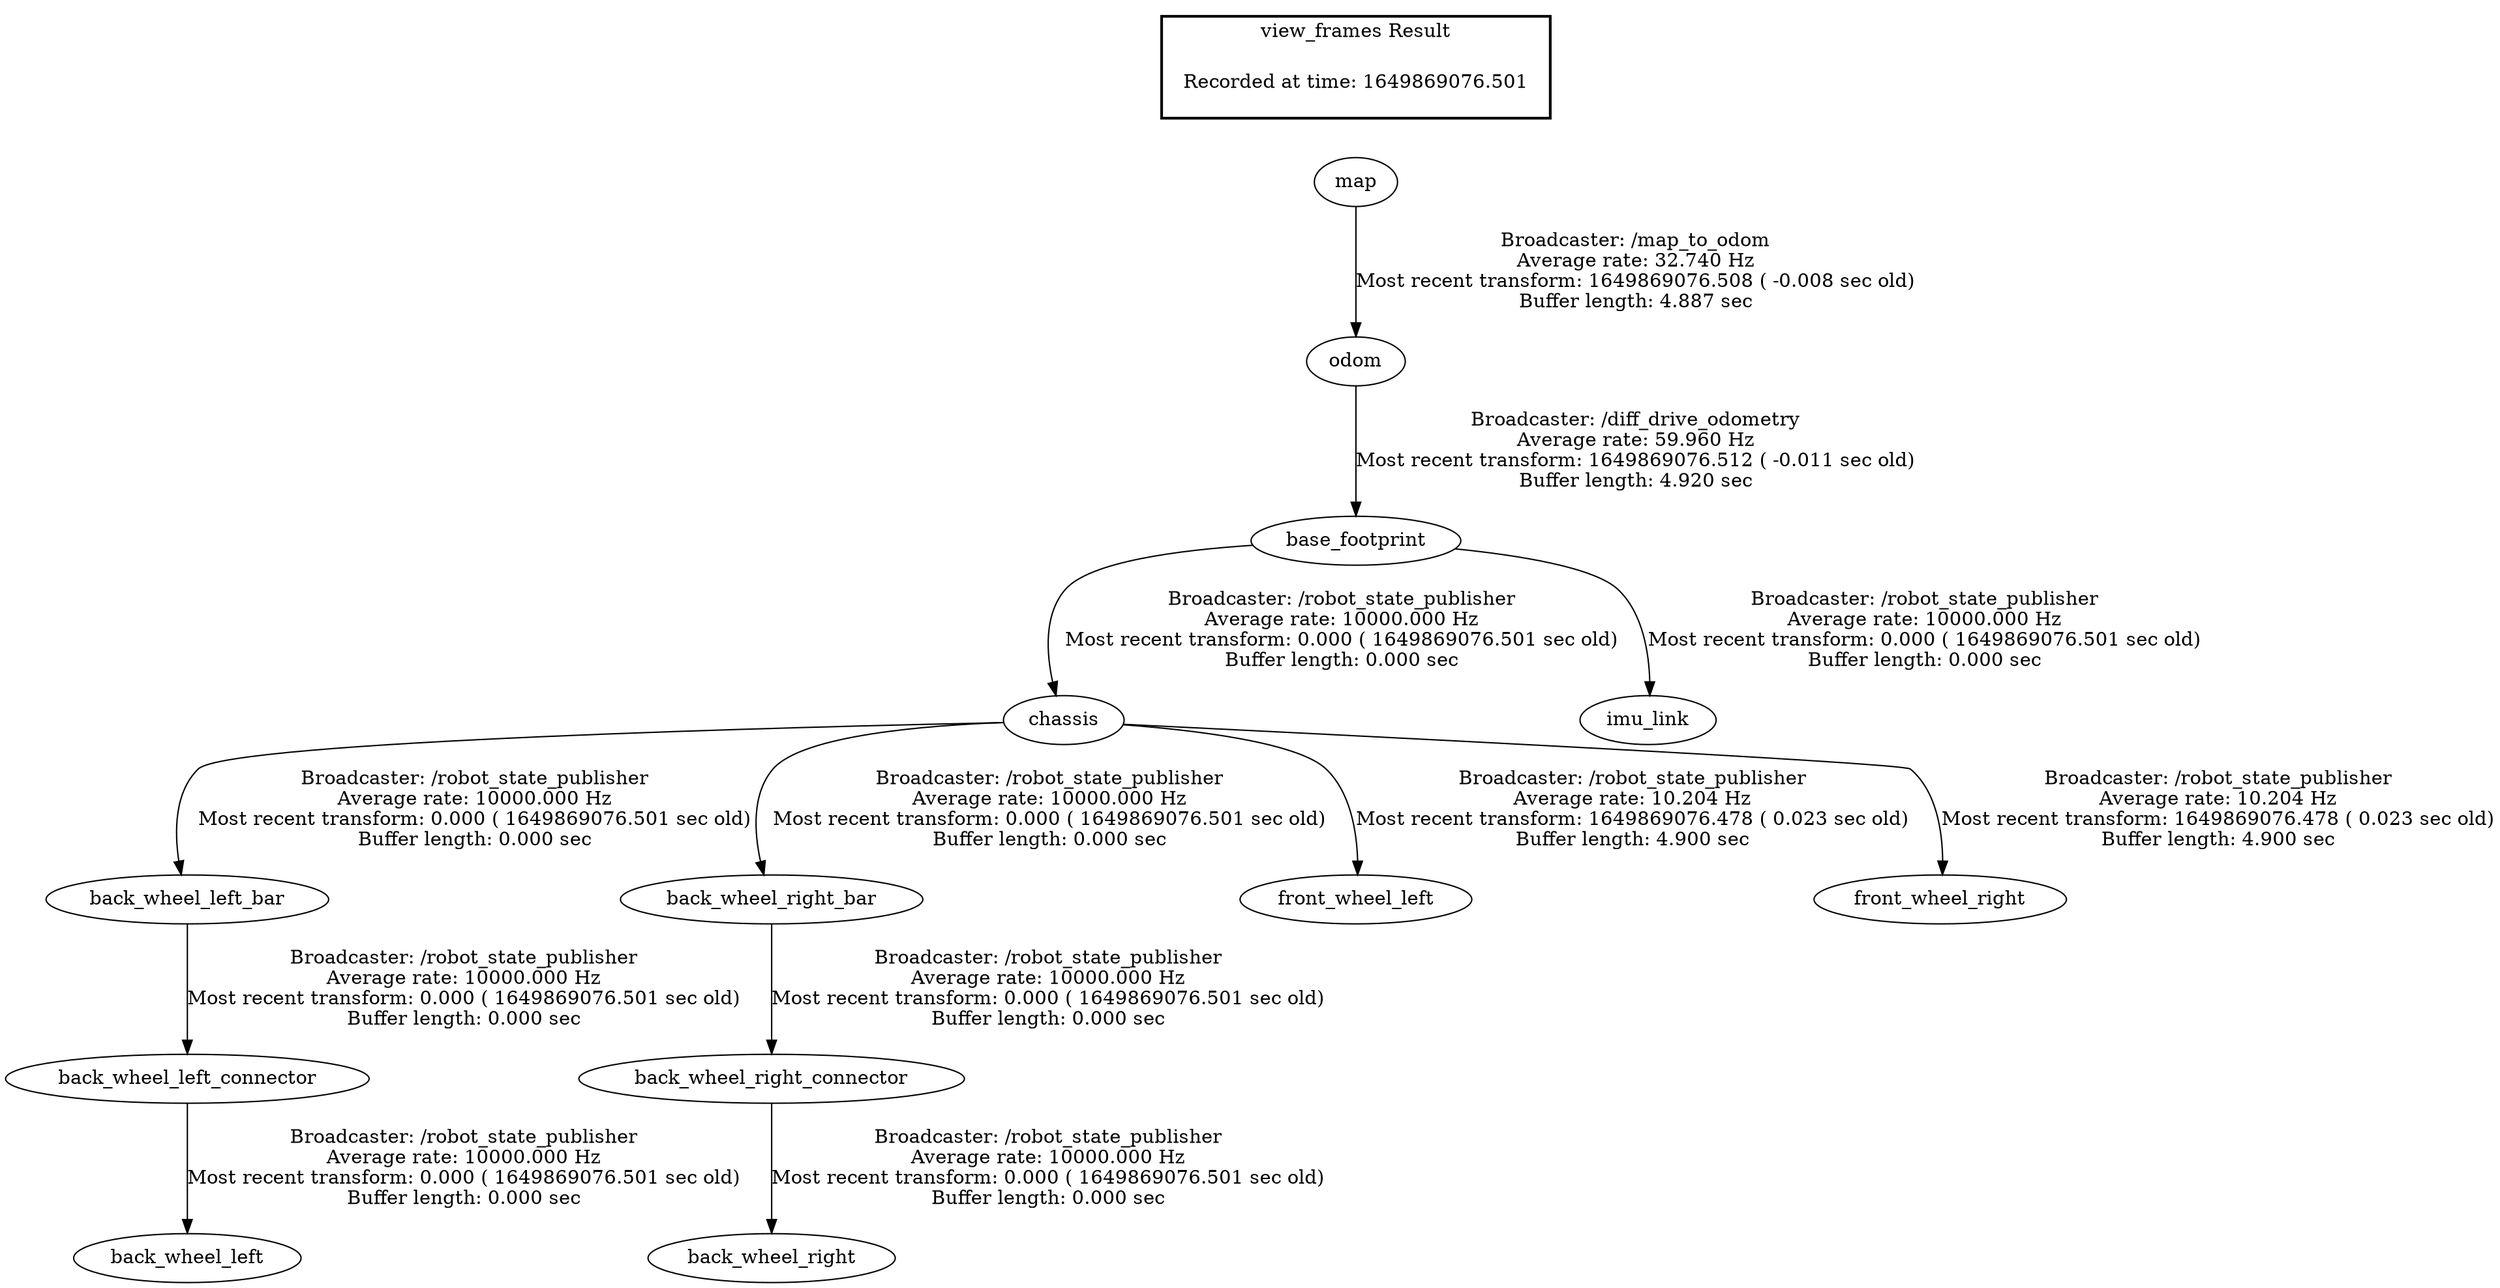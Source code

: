 digraph G {
"back_wheel_left_bar" -> "back_wheel_left_connector"[label="Broadcaster: /robot_state_publisher\nAverage rate: 10000.000 Hz\nMost recent transform: 0.000 ( 1649869076.501 sec old)\nBuffer length: 0.000 sec\n"];
"chassis" -> "back_wheel_left_bar"[label="Broadcaster: /robot_state_publisher\nAverage rate: 10000.000 Hz\nMost recent transform: 0.000 ( 1649869076.501 sec old)\nBuffer length: 0.000 sec\n"];
"back_wheel_left_connector" -> "back_wheel_left"[label="Broadcaster: /robot_state_publisher\nAverage rate: 10000.000 Hz\nMost recent transform: 0.000 ( 1649869076.501 sec old)\nBuffer length: 0.000 sec\n"];
"back_wheel_right_bar" -> "back_wheel_right_connector"[label="Broadcaster: /robot_state_publisher\nAverage rate: 10000.000 Hz\nMost recent transform: 0.000 ( 1649869076.501 sec old)\nBuffer length: 0.000 sec\n"];
"chassis" -> "back_wheel_right_bar"[label="Broadcaster: /robot_state_publisher\nAverage rate: 10000.000 Hz\nMost recent transform: 0.000 ( 1649869076.501 sec old)\nBuffer length: 0.000 sec\n"];
"back_wheel_right_connector" -> "back_wheel_right"[label="Broadcaster: /robot_state_publisher\nAverage rate: 10000.000 Hz\nMost recent transform: 0.000 ( 1649869076.501 sec old)\nBuffer length: 0.000 sec\n"];
"base_footprint" -> "chassis"[label="Broadcaster: /robot_state_publisher\nAverage rate: 10000.000 Hz\nMost recent transform: 0.000 ( 1649869076.501 sec old)\nBuffer length: 0.000 sec\n"];
"odom" -> "base_footprint"[label="Broadcaster: /diff_drive_odometry\nAverage rate: 59.960 Hz\nMost recent transform: 1649869076.512 ( -0.011 sec old)\nBuffer length: 4.920 sec\n"];
"base_footprint" -> "imu_link"[label="Broadcaster: /robot_state_publisher\nAverage rate: 10000.000 Hz\nMost recent transform: 0.000 ( 1649869076.501 sec old)\nBuffer length: 0.000 sec\n"];
"chassis" -> "front_wheel_left"[label="Broadcaster: /robot_state_publisher\nAverage rate: 10.204 Hz\nMost recent transform: 1649869076.478 ( 0.023 sec old)\nBuffer length: 4.900 sec\n"];
"chassis" -> "front_wheel_right"[label="Broadcaster: /robot_state_publisher\nAverage rate: 10.204 Hz\nMost recent transform: 1649869076.478 ( 0.023 sec old)\nBuffer length: 4.900 sec\n"];
"map" -> "odom"[label="Broadcaster: /map_to_odom\nAverage rate: 32.740 Hz\nMost recent transform: 1649869076.508 ( -0.008 sec old)\nBuffer length: 4.887 sec\n"];
edge [style=invis];
 subgraph cluster_legend { style=bold; color=black; label ="view_frames Result";
"Recorded at time: 1649869076.501"[ shape=plaintext ] ;
 }->"map";
}